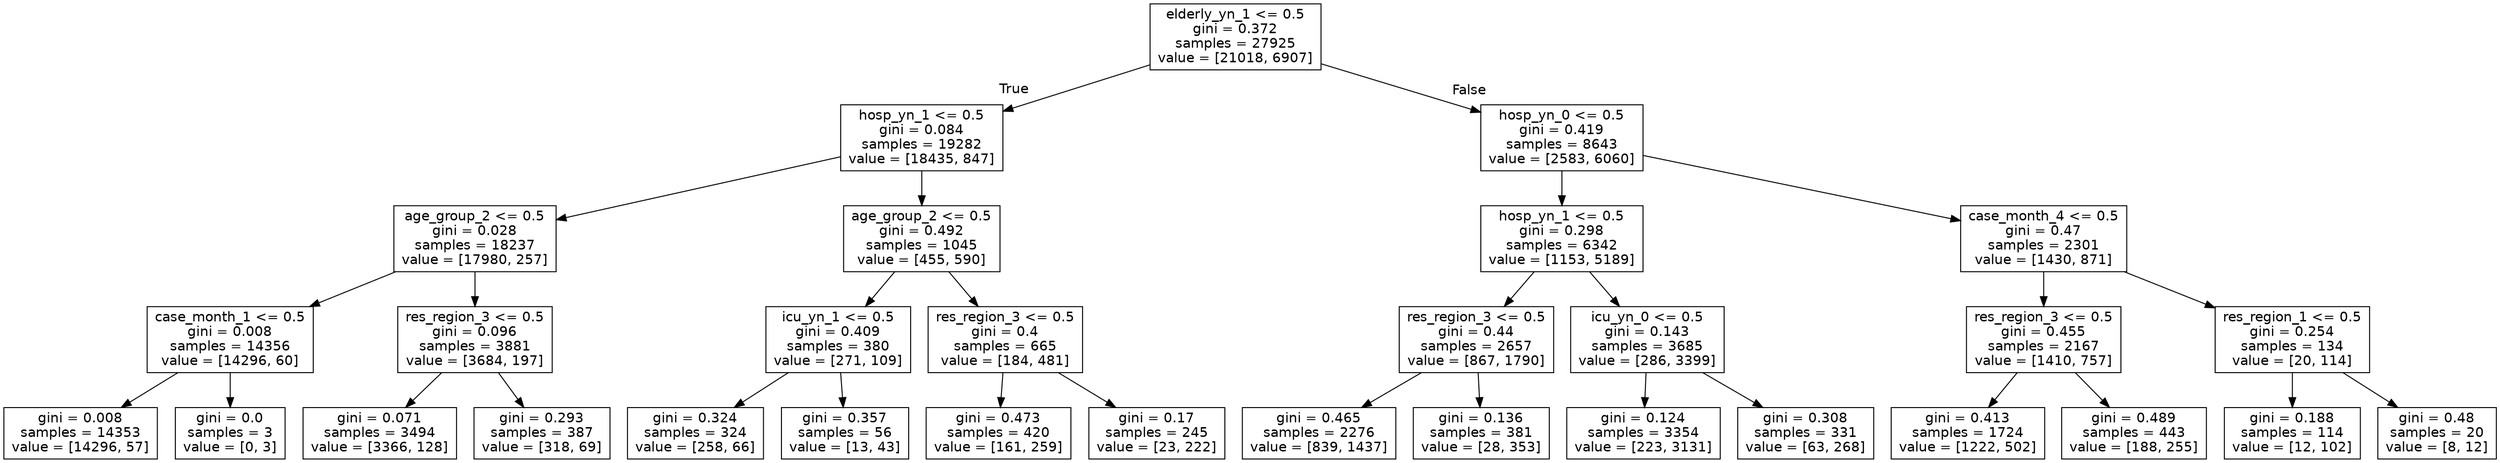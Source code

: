 digraph Tree {
node [shape=box, fontname="helvetica"] ;
edge [fontname="helvetica"] ;
0 [label="elderly_yn_1 <= 0.5\ngini = 0.372\nsamples = 27925\nvalue = [21018, 6907]"] ;
1 [label="hosp_yn_1 <= 0.5\ngini = 0.084\nsamples = 19282\nvalue = [18435, 847]"] ;
0 -> 1 [labeldistance=2.5, labelangle=45, headlabel="True"] ;
2 [label="age_group_2 <= 0.5\ngini = 0.028\nsamples = 18237\nvalue = [17980, 257]"] ;
1 -> 2 ;
3 [label="case_month_1 <= 0.5\ngini = 0.008\nsamples = 14356\nvalue = [14296, 60]"] ;
2 -> 3 ;
4 [label="gini = 0.008\nsamples = 14353\nvalue = [14296, 57]"] ;
3 -> 4 ;
5 [label="gini = 0.0\nsamples = 3\nvalue = [0, 3]"] ;
3 -> 5 ;
6 [label="res_region_3 <= 0.5\ngini = 0.096\nsamples = 3881\nvalue = [3684, 197]"] ;
2 -> 6 ;
7 [label="gini = 0.071\nsamples = 3494\nvalue = [3366, 128]"] ;
6 -> 7 ;
8 [label="gini = 0.293\nsamples = 387\nvalue = [318, 69]"] ;
6 -> 8 ;
9 [label="age_group_2 <= 0.5\ngini = 0.492\nsamples = 1045\nvalue = [455, 590]"] ;
1 -> 9 ;
10 [label="icu_yn_1 <= 0.5\ngini = 0.409\nsamples = 380\nvalue = [271, 109]"] ;
9 -> 10 ;
11 [label="gini = 0.324\nsamples = 324\nvalue = [258, 66]"] ;
10 -> 11 ;
12 [label="gini = 0.357\nsamples = 56\nvalue = [13, 43]"] ;
10 -> 12 ;
13 [label="res_region_3 <= 0.5\ngini = 0.4\nsamples = 665\nvalue = [184, 481]"] ;
9 -> 13 ;
14 [label="gini = 0.473\nsamples = 420\nvalue = [161, 259]"] ;
13 -> 14 ;
15 [label="gini = 0.17\nsamples = 245\nvalue = [23, 222]"] ;
13 -> 15 ;
16 [label="hosp_yn_0 <= 0.5\ngini = 0.419\nsamples = 8643\nvalue = [2583, 6060]"] ;
0 -> 16 [labeldistance=2.5, labelangle=-45, headlabel="False"] ;
17 [label="hosp_yn_1 <= 0.5\ngini = 0.298\nsamples = 6342\nvalue = [1153, 5189]"] ;
16 -> 17 ;
18 [label="res_region_3 <= 0.5\ngini = 0.44\nsamples = 2657\nvalue = [867, 1790]"] ;
17 -> 18 ;
19 [label="gini = 0.465\nsamples = 2276\nvalue = [839, 1437]"] ;
18 -> 19 ;
20 [label="gini = 0.136\nsamples = 381\nvalue = [28, 353]"] ;
18 -> 20 ;
21 [label="icu_yn_0 <= 0.5\ngini = 0.143\nsamples = 3685\nvalue = [286, 3399]"] ;
17 -> 21 ;
22 [label="gini = 0.124\nsamples = 3354\nvalue = [223, 3131]"] ;
21 -> 22 ;
23 [label="gini = 0.308\nsamples = 331\nvalue = [63, 268]"] ;
21 -> 23 ;
24 [label="case_month_4 <= 0.5\ngini = 0.47\nsamples = 2301\nvalue = [1430, 871]"] ;
16 -> 24 ;
25 [label="res_region_3 <= 0.5\ngini = 0.455\nsamples = 2167\nvalue = [1410, 757]"] ;
24 -> 25 ;
26 [label="gini = 0.413\nsamples = 1724\nvalue = [1222, 502]"] ;
25 -> 26 ;
27 [label="gini = 0.489\nsamples = 443\nvalue = [188, 255]"] ;
25 -> 27 ;
28 [label="res_region_1 <= 0.5\ngini = 0.254\nsamples = 134\nvalue = [20, 114]"] ;
24 -> 28 ;
29 [label="gini = 0.188\nsamples = 114\nvalue = [12, 102]"] ;
28 -> 29 ;
30 [label="gini = 0.48\nsamples = 20\nvalue = [8, 12]"] ;
28 -> 30 ;
}